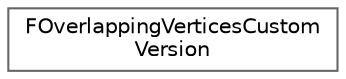 digraph "Graphical Class Hierarchy"
{
 // INTERACTIVE_SVG=YES
 // LATEX_PDF_SIZE
  bgcolor="transparent";
  edge [fontname=Helvetica,fontsize=10,labelfontname=Helvetica,labelfontsize=10];
  node [fontname=Helvetica,fontsize=10,shape=box,height=0.2,width=0.4];
  rankdir="LR";
  Node0 [id="Node000000",label="FOverlappingVerticesCustom\lVersion",height=0.2,width=0.4,color="grey40", fillcolor="white", style="filled",URL="$dc/d11/structFOverlappingVerticesCustomVersion.html",tooltip=" "];
}
